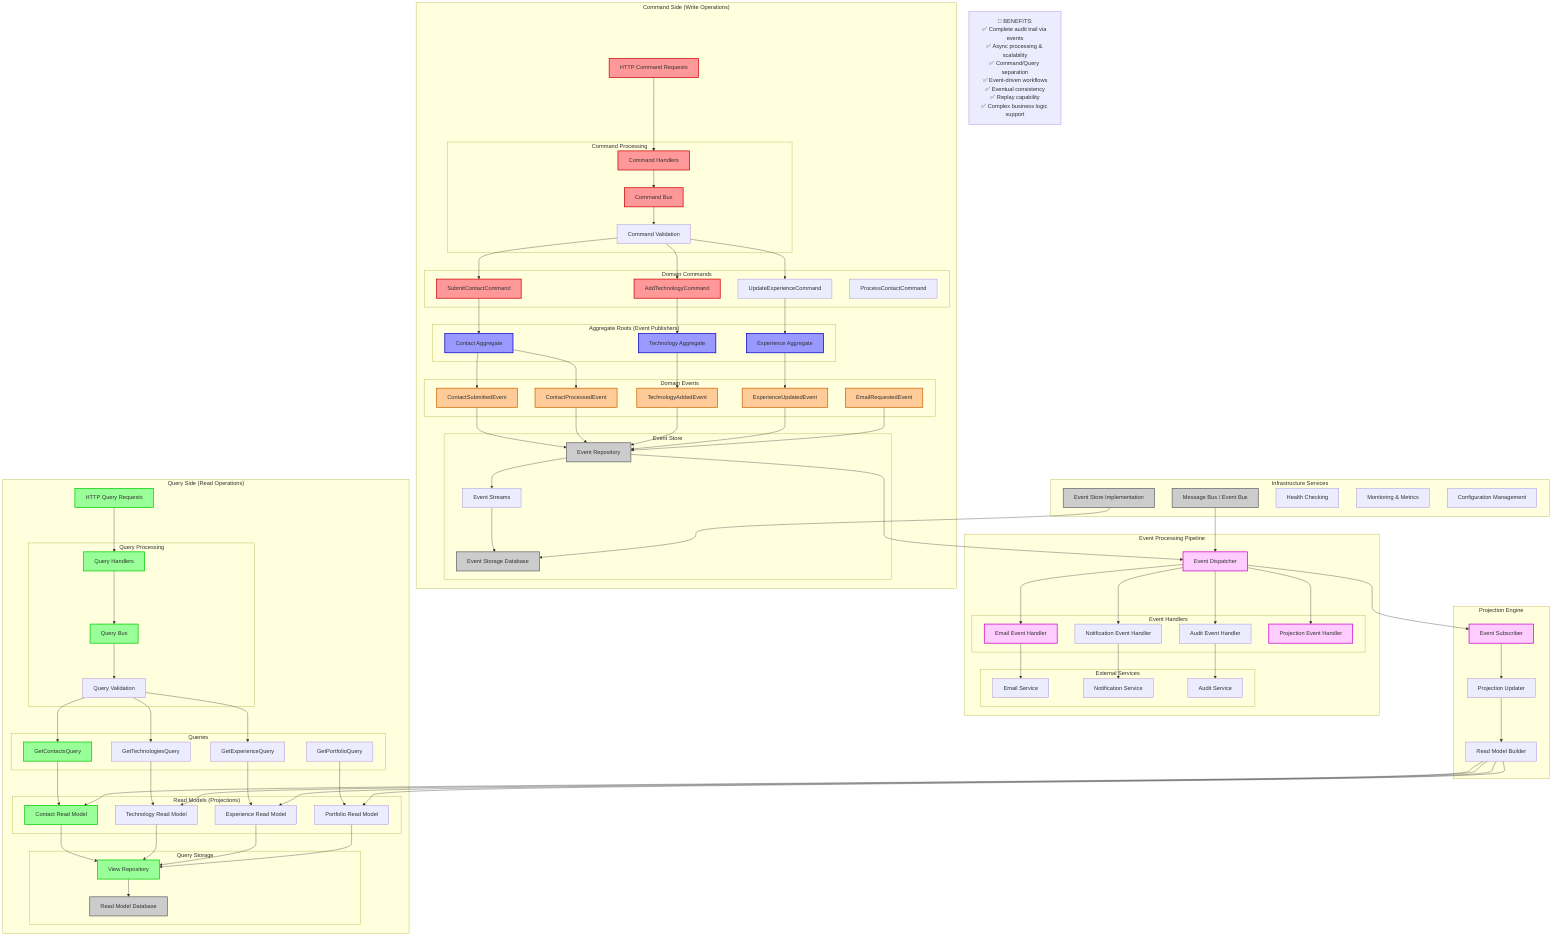 graph TB
    %% Improved Events & Commands Architecture - Event Sourcing + CQRS
    
    subgraph "Command Side (Write Operations)"
        HTTPCommands[HTTP Command Requests]
        
        subgraph "Command Processing"
            CommandHandlers[Command Handlers]
            CommandBus[Command Bus]
            CommandValidation[Command Validation]
        end
        
        subgraph "Domain Commands"
            SubmitContactCmd[SubmitContactCommand]
            AddTechnologyCmd[AddTechnologyCommand]
            UpdateExperienceCmd[UpdateExperienceCommand]
            ProcessContactCmd[ProcessContactCommand]
        end
        
        subgraph "Aggregate Roots (Event Publishers)"
            ContactAggregate[Contact Aggregate]
            TechnologyAggregate[Technology Aggregate]
            ExperienceAggregate[Experience Aggregate]
        end
        
        subgraph "Domain Events"
            ContactSubmitted[ContactSubmittedEvent]
            ContactProcessed[ContactProcessedEvent]
            TechnologyAdded[TechnologyAddedEvent]
            ExperienceUpdated[ExperienceUpdatedEvent]
            EmailRequested[EmailRequestedEvent]
        end
        
        subgraph "Event Store"
            EventRepository[Event Repository]
            EventStream[Event Streams]
            EventStorage[Event Storage Database]
        end
    end
    
    subgraph "Event Processing Pipeline"
        EventDispatcher[Event Dispatcher]
        
        subgraph "Event Handlers"
            EmailEventHandler[Email Event Handler]
            NotificationHandler[Notification Event Handler]
            AuditEventHandler[Audit Event Handler]
            ProjectionHandler[Projection Event Handler]
        end
        
        subgraph "External Services"
            EmailService[Email Service]
            NotificationService[Notification Service]
            AuditService[Audit Service]
        end
    end
    
    subgraph "Query Side (Read Operations)"
        HTTPQueries[HTTP Query Requests]
        
        subgraph "Query Processing"
            QueryHandlers[Query Handlers]
            QueryBus[Query Bus]
            QueryValidation[Query Validation]
        end
        
        subgraph "Queries"
            GetContactsQuery[GetContactsQuery]
            GetTechnologiesQuery[GetTechnologiesQuery]
            GetExperienceQuery[GetExperienceQuery]
            GetPortfolioQuery[GetPortfolioQuery]
        end
        
        subgraph "Read Models (Projections)"
            ContactReadModel[Contact Read Model]
            TechnologyReadModel[Technology Read Model]
            ExperienceReadModel[Experience Read Model]
            PortfolioReadModel[Portfolio Read Model]
        end
        
        subgraph "Query Storage"
            ReadModelDB[Read Model Database]
            ViewRepository[View Repository]
        end
    end
    
    subgraph "Projection Engine"
        EventSubscriber[Event Subscriber]
        ProjectionUpdater[Projection Updater]
        ReadModelBuilder[Read Model Builder]
    end
    
    %% Command Flow
    HTTPCommands --> CommandHandlers
    CommandHandlers --> CommandBus
    CommandBus --> CommandValidation
    CommandValidation --> SubmitContactCmd
    CommandValidation --> AddTechnologyCmd
    CommandValidation --> UpdateExperienceCmd
    
    SubmitContactCmd --> ContactAggregate
    AddTechnologyCmd --> TechnologyAggregate
    UpdateExperienceCmd --> ExperienceAggregate
    
    ContactAggregate --> ContactSubmitted
    ContactAggregate --> ContactProcessed
    TechnologyAggregate --> TechnologyAdded
    ExperienceAggregate --> ExperienceUpdated
    
    ContactSubmitted --> EventRepository
    ContactProcessed --> EventRepository
    TechnologyAdded --> EventRepository
    ExperienceUpdated --> EventRepository
    EmailRequested --> EventRepository
    
    EventRepository --> EventStream
    EventStream --> EventStorage
    
    %% Event Processing Flow
    EventRepository --> EventDispatcher
    EventDispatcher --> EmailEventHandler
    EventDispatcher --> NotificationHandler
    EventDispatcher --> AuditEventHandler
    EventDispatcher --> ProjectionHandler
    
    EmailEventHandler --> EmailService
    NotificationHandler --> NotificationService
    AuditEventHandler --> AuditService
    
    %% Query Flow
    HTTPQueries --> QueryHandlers
    QueryHandlers --> QueryBus
    QueryBus --> QueryValidation
    QueryValidation --> GetContactsQuery
    QueryValidation --> GetTechnologiesQuery
    QueryValidation --> GetExperienceQuery
    
    GetContactsQuery --> ContactReadModel
    GetTechnologiesQuery --> TechnologyReadModel
    GetExperienceQuery --> ExperienceReadModel
    GetPortfolioQuery --> PortfolioReadModel
    
    ContactReadModel --> ViewRepository
    TechnologyReadModel --> ViewRepository
    ExperienceReadModel --> ViewRepository
    PortfolioReadModel --> ViewRepository
    
    ViewRepository --> ReadModelDB
    
    %% Projection Flow
    EventDispatcher --> EventSubscriber
    EventSubscriber --> ProjectionUpdater
    ProjectionUpdater --> ReadModelBuilder
    ReadModelBuilder --> ContactReadModel
    ReadModelBuilder --> TechnologyReadModel
    ReadModelBuilder --> ExperienceReadModel
    ReadModelBuilder --> PortfolioReadModel
    
    %% Cross-Cutting Concerns
    subgraph "Infrastructure Services"
        MessageBus[Message Bus / Event Bus]
        EventStorageImpl[Event Store Implementation]
        HealthChecking[Health Checking]
        Monitoring[Monitoring & Metrics]
        ConfigManagement[Configuration Management]
    end
    
    MessageBus --> EventDispatcher
    EventStorageImpl --> EventStorage
    
    %% Styling
    classDef command fill:#ff9999,stroke:#cc0000,stroke-width:2px
    classDef event fill:#ffcc99,stroke:#cc6600,stroke-width:2px
    classDef query fill:#99ff99,stroke:#00cc00,stroke-width:2px
    classDef aggregate fill:#9999ff,stroke:#0000cc,stroke-width:2px
    classDef infrastructure fill:#cccccc,stroke:#666666,stroke-width:2px
    classDef async fill:#ffccff,stroke:#cc00cc,stroke-width:2px
    
    class HTTPCommands,CommandHandlers,CommandBus,SubmitContactCmd,AddTechnologyCmd command
    class ContactSubmitted,ContactProcessed,TechnologyAdded,ExperienceUpdated,EmailRequested event
    class HTTPQueries,QueryHandlers,QueryBus,GetContactsQuery,ContactReadModel,ViewRepository query
    class ContactAggregate,TechnologyAggregate,ExperienceAggregate aggregate
    class EventRepository,EventStorage,ReadModelDB,MessageBus,EventStorageImpl infrastructure
    class EventDispatcher,EmailEventHandler,ProjectionHandler,EventSubscriber async
    
    %% Benefits Notes
    Benefits[🎯 BENEFITS:<br/>✅ Complete audit trail via events<br/>✅ Async processing & scalability<br/>✅ Command/Query separation<br/>✅ Event-driven workflows<br/>✅ Eventual consistency<br/>✅ Replay capability<br/>✅ Complex business logic support]